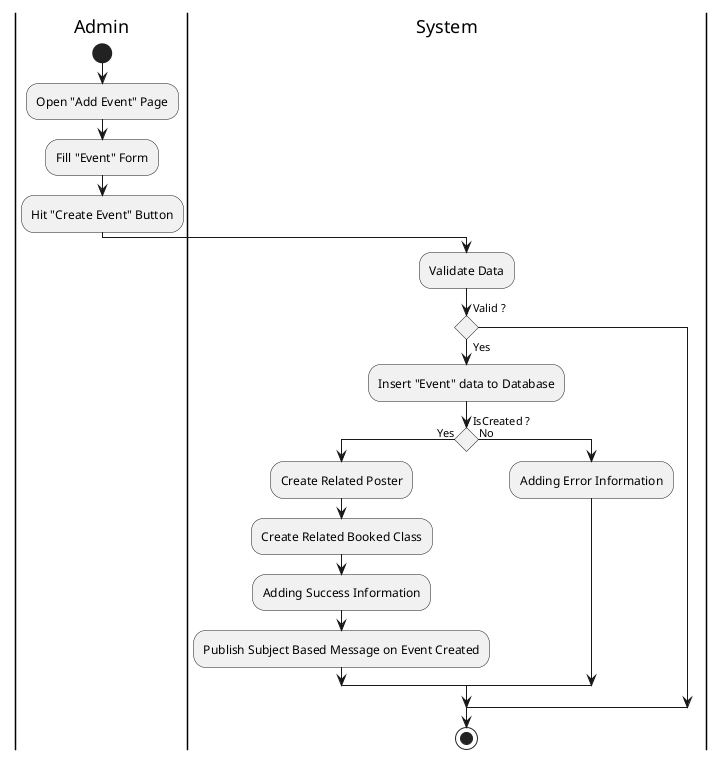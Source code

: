 @startuml CreateEvent

skinparam ConditionEndStyle hline
skinparam conditionStyle diamond
skinparam Monochrome true
skinparam Shadowing false

|Admin|
start
:Open "Add Event" Page;
:Fill "Event" Form;
:Hit "Create Event" Button;

|System|
:Validate Data;

if (Valid ?) then (Yes)
    :Insert "Event" data to Database;
    if (IsCreated ?) then (Yes)
        :Create Related Poster;
        :Create Related Booked Class;
        :Adding Success Information;
        :Publish Subject Based Message on Event Created;
    else (No)
        :Adding Error Information;
    endif
endif

stop

@enduml